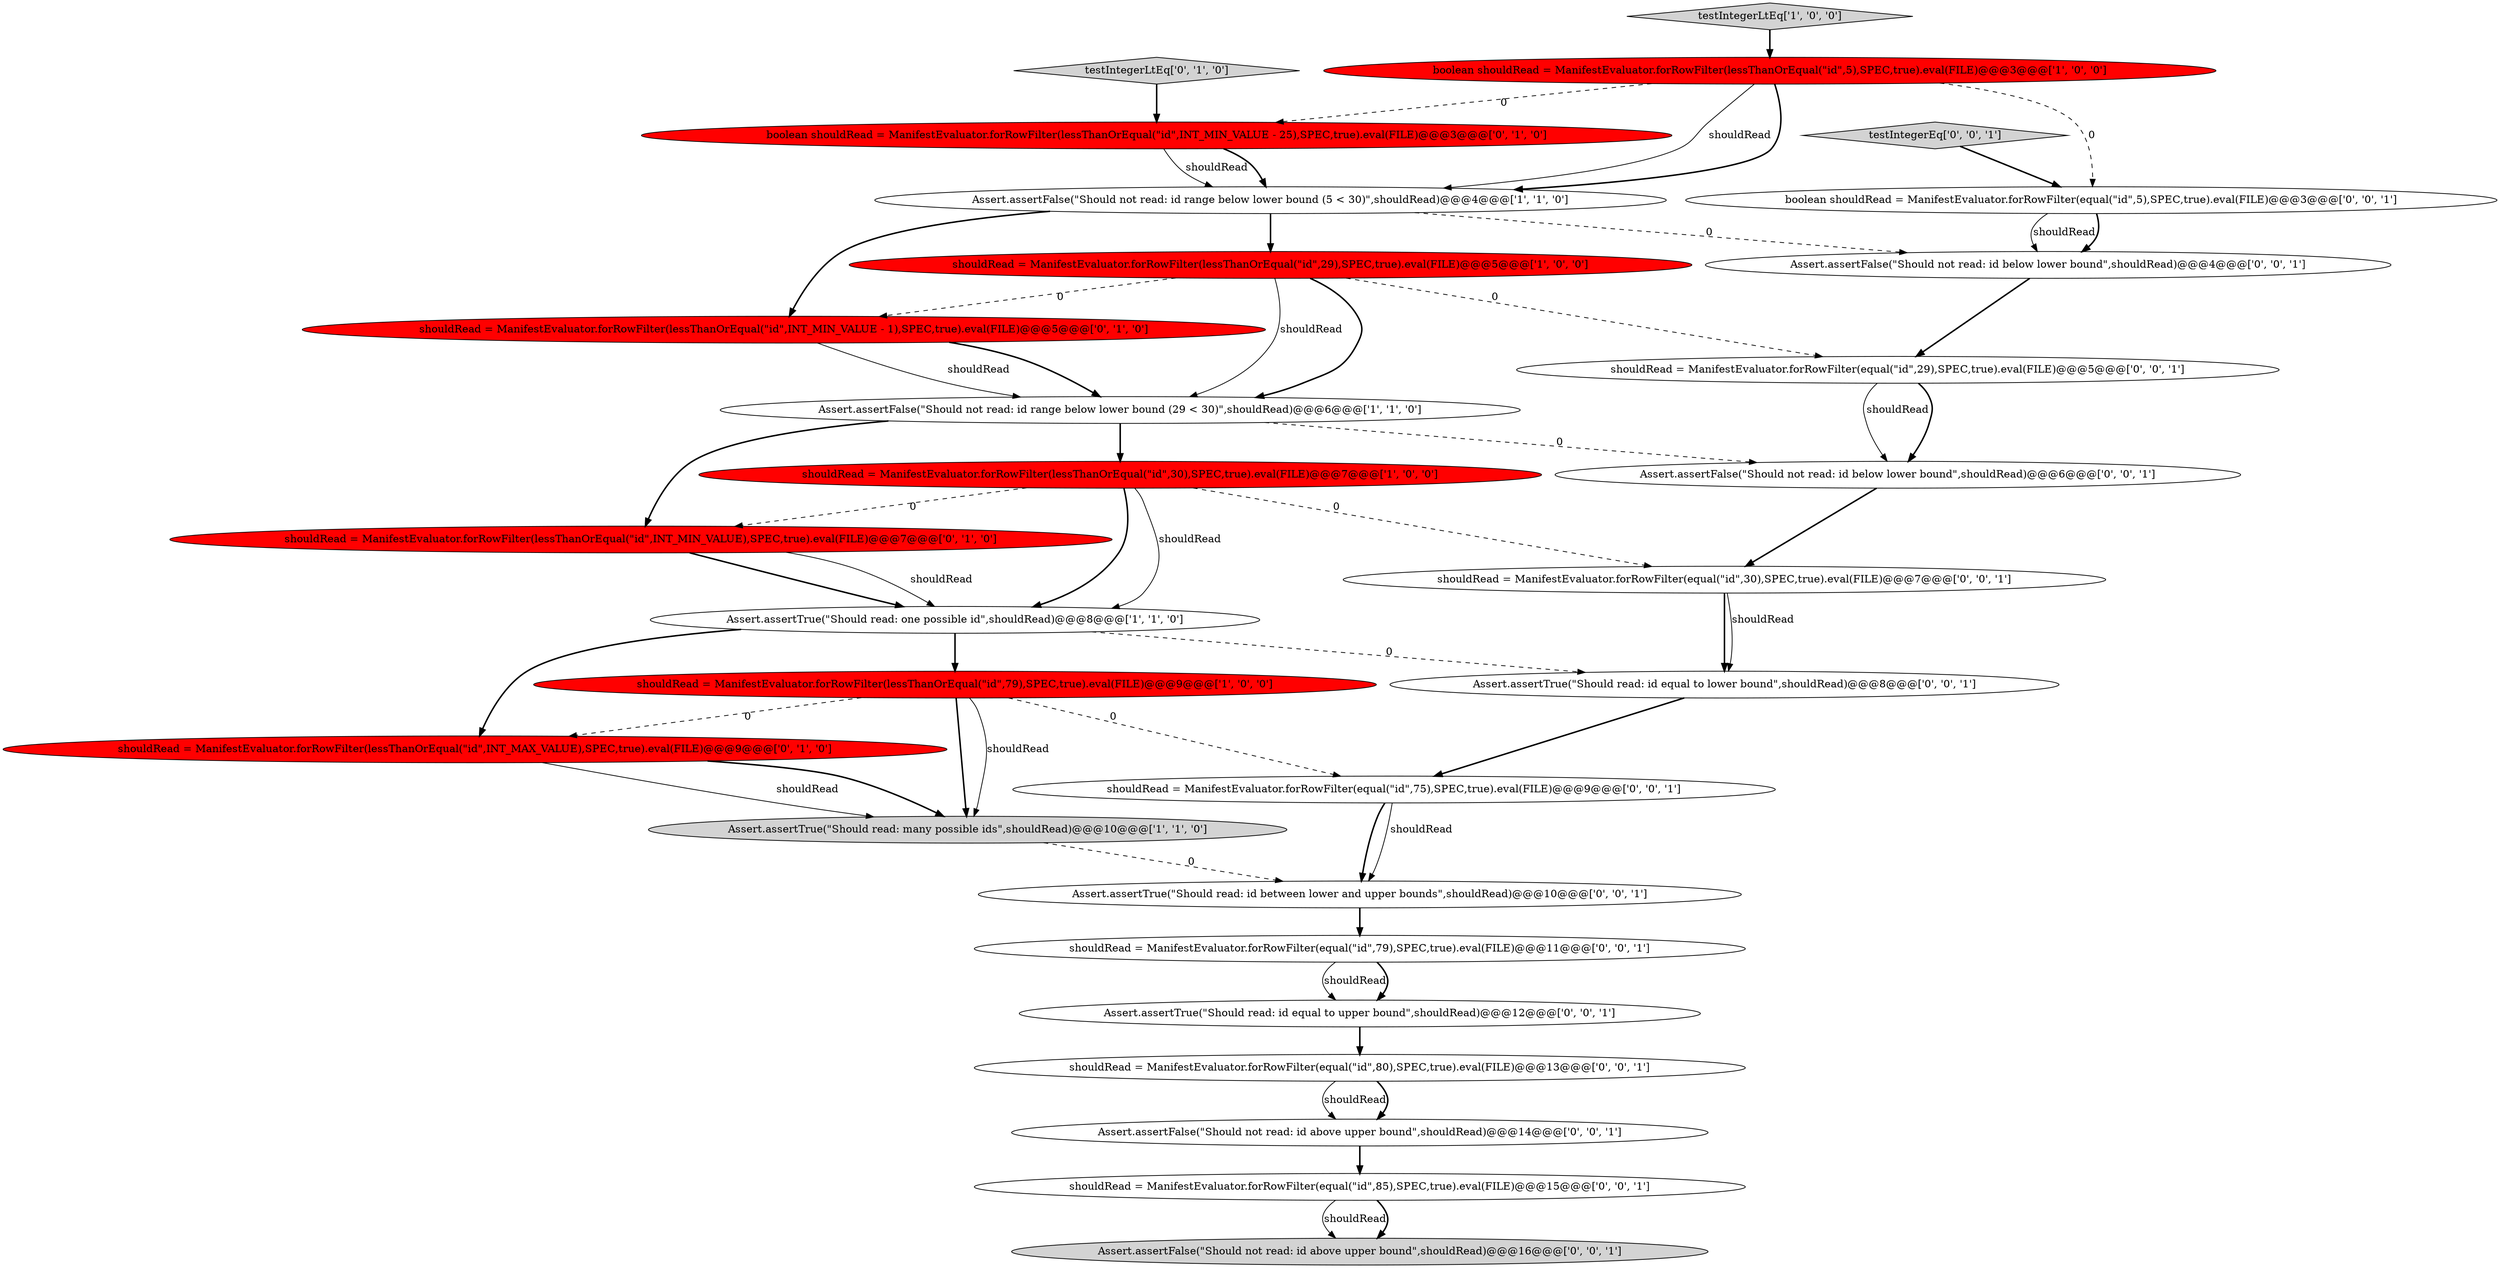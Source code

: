 digraph {
2 [style = filled, label = "Assert.assertTrue(\"Should read: many possible ids\",shouldRead)@@@10@@@['1', '1', '0']", fillcolor = lightgray, shape = ellipse image = "AAA0AAABBB1BBB"];
4 [style = filled, label = "Assert.assertTrue(\"Should read: one possible id\",shouldRead)@@@8@@@['1', '1', '0']", fillcolor = white, shape = ellipse image = "AAA0AAABBB1BBB"];
20 [style = filled, label = "Assert.assertFalse(\"Should not read: id below lower bound\",shouldRead)@@@4@@@['0', '0', '1']", fillcolor = white, shape = ellipse image = "AAA0AAABBB3BBB"];
15 [style = filled, label = "Assert.assertTrue(\"Should read: id equal to lower bound\",shouldRead)@@@8@@@['0', '0', '1']", fillcolor = white, shape = ellipse image = "AAA0AAABBB3BBB"];
22 [style = filled, label = "shouldRead = ManifestEvaluator.forRowFilter(equal(\"id\",75),SPEC,true).eval(FILE)@@@9@@@['0', '0', '1']", fillcolor = white, shape = ellipse image = "AAA0AAABBB3BBB"];
23 [style = filled, label = "shouldRead = ManifestEvaluator.forRowFilter(equal(\"id\",85),SPEC,true).eval(FILE)@@@15@@@['0', '0', '1']", fillcolor = white, shape = ellipse image = "AAA0AAABBB3BBB"];
10 [style = filled, label = "shouldRead = ManifestEvaluator.forRowFilter(lessThanOrEqual(\"id\",INT_MAX_VALUE),SPEC,true).eval(FILE)@@@9@@@['0', '1', '0']", fillcolor = red, shape = ellipse image = "AAA1AAABBB2BBB"];
27 [style = filled, label = "shouldRead = ManifestEvaluator.forRowFilter(equal(\"id\",29),SPEC,true).eval(FILE)@@@5@@@['0', '0', '1']", fillcolor = white, shape = ellipse image = "AAA0AAABBB3BBB"];
1 [style = filled, label = "shouldRead = ManifestEvaluator.forRowFilter(lessThanOrEqual(\"id\",29),SPEC,true).eval(FILE)@@@5@@@['1', '0', '0']", fillcolor = red, shape = ellipse image = "AAA1AAABBB1BBB"];
3 [style = filled, label = "shouldRead = ManifestEvaluator.forRowFilter(lessThanOrEqual(\"id\",79),SPEC,true).eval(FILE)@@@9@@@['1', '0', '0']", fillcolor = red, shape = ellipse image = "AAA1AAABBB1BBB"];
17 [style = filled, label = "Assert.assertFalse(\"Should not read: id above upper bound\",shouldRead)@@@16@@@['0', '0', '1']", fillcolor = lightgray, shape = ellipse image = "AAA0AAABBB3BBB"];
7 [style = filled, label = "Assert.assertFalse(\"Should not read: id range below lower bound (29 < 30)\",shouldRead)@@@6@@@['1', '1', '0']", fillcolor = white, shape = ellipse image = "AAA0AAABBB1BBB"];
25 [style = filled, label = "Assert.assertTrue(\"Should read: id equal to upper bound\",shouldRead)@@@12@@@['0', '0', '1']", fillcolor = white, shape = ellipse image = "AAA0AAABBB3BBB"];
8 [style = filled, label = "Assert.assertFalse(\"Should not read: id range below lower bound (5 < 30)\",shouldRead)@@@4@@@['1', '1', '0']", fillcolor = white, shape = ellipse image = "AAA0AAABBB1BBB"];
11 [style = filled, label = "testIntegerLtEq['0', '1', '0']", fillcolor = lightgray, shape = diamond image = "AAA0AAABBB2BBB"];
16 [style = filled, label = "Assert.assertFalse(\"Should not read: id below lower bound\",shouldRead)@@@6@@@['0', '0', '1']", fillcolor = white, shape = ellipse image = "AAA0AAABBB3BBB"];
21 [style = filled, label = "Assert.assertTrue(\"Should read: id between lower and upper bounds\",shouldRead)@@@10@@@['0', '0', '1']", fillcolor = white, shape = ellipse image = "AAA0AAABBB3BBB"];
19 [style = filled, label = "testIntegerEq['0', '0', '1']", fillcolor = lightgray, shape = diamond image = "AAA0AAABBB3BBB"];
26 [style = filled, label = "boolean shouldRead = ManifestEvaluator.forRowFilter(equal(\"id\",5),SPEC,true).eval(FILE)@@@3@@@['0', '0', '1']", fillcolor = white, shape = ellipse image = "AAA0AAABBB3BBB"];
12 [style = filled, label = "boolean shouldRead = ManifestEvaluator.forRowFilter(lessThanOrEqual(\"id\",INT_MIN_VALUE - 25),SPEC,true).eval(FILE)@@@3@@@['0', '1', '0']", fillcolor = red, shape = ellipse image = "AAA1AAABBB2BBB"];
24 [style = filled, label = "shouldRead = ManifestEvaluator.forRowFilter(equal(\"id\",79),SPEC,true).eval(FILE)@@@11@@@['0', '0', '1']", fillcolor = white, shape = ellipse image = "AAA0AAABBB3BBB"];
5 [style = filled, label = "testIntegerLtEq['1', '0', '0']", fillcolor = lightgray, shape = diamond image = "AAA0AAABBB1BBB"];
14 [style = filled, label = "Assert.assertFalse(\"Should not read: id above upper bound\",shouldRead)@@@14@@@['0', '0', '1']", fillcolor = white, shape = ellipse image = "AAA0AAABBB3BBB"];
0 [style = filled, label = "shouldRead = ManifestEvaluator.forRowFilter(lessThanOrEqual(\"id\",30),SPEC,true).eval(FILE)@@@7@@@['1', '0', '0']", fillcolor = red, shape = ellipse image = "AAA1AAABBB1BBB"];
28 [style = filled, label = "shouldRead = ManifestEvaluator.forRowFilter(equal(\"id\",80),SPEC,true).eval(FILE)@@@13@@@['0', '0', '1']", fillcolor = white, shape = ellipse image = "AAA0AAABBB3BBB"];
13 [style = filled, label = "shouldRead = ManifestEvaluator.forRowFilter(lessThanOrEqual(\"id\",INT_MIN_VALUE),SPEC,true).eval(FILE)@@@7@@@['0', '1', '0']", fillcolor = red, shape = ellipse image = "AAA1AAABBB2BBB"];
9 [style = filled, label = "shouldRead = ManifestEvaluator.forRowFilter(lessThanOrEqual(\"id\",INT_MIN_VALUE - 1),SPEC,true).eval(FILE)@@@5@@@['0', '1', '0']", fillcolor = red, shape = ellipse image = "AAA1AAABBB2BBB"];
18 [style = filled, label = "shouldRead = ManifestEvaluator.forRowFilter(equal(\"id\",30),SPEC,true).eval(FILE)@@@7@@@['0', '0', '1']", fillcolor = white, shape = ellipse image = "AAA0AAABBB3BBB"];
6 [style = filled, label = "boolean shouldRead = ManifestEvaluator.forRowFilter(lessThanOrEqual(\"id\",5),SPEC,true).eval(FILE)@@@3@@@['1', '0', '0']", fillcolor = red, shape = ellipse image = "AAA1AAABBB1BBB"];
7->13 [style = bold, label=""];
4->10 [style = bold, label=""];
4->3 [style = bold, label=""];
25->28 [style = bold, label=""];
24->25 [style = solid, label="shouldRead"];
16->18 [style = bold, label=""];
0->4 [style = solid, label="shouldRead"];
12->8 [style = solid, label="shouldRead"];
27->16 [style = solid, label="shouldRead"];
7->16 [style = dashed, label="0"];
1->27 [style = dashed, label="0"];
18->15 [style = bold, label=""];
8->20 [style = dashed, label="0"];
22->21 [style = bold, label=""];
1->9 [style = dashed, label="0"];
7->0 [style = bold, label=""];
18->15 [style = solid, label="shouldRead"];
11->12 [style = bold, label=""];
21->24 [style = bold, label=""];
13->4 [style = solid, label="shouldRead"];
3->22 [style = dashed, label="0"];
27->16 [style = bold, label=""];
9->7 [style = bold, label=""];
26->20 [style = solid, label="shouldRead"];
1->7 [style = bold, label=""];
3->2 [style = solid, label="shouldRead"];
28->14 [style = solid, label="shouldRead"];
6->8 [style = solid, label="shouldRead"];
15->22 [style = bold, label=""];
28->14 [style = bold, label=""];
20->27 [style = bold, label=""];
10->2 [style = solid, label="shouldRead"];
6->12 [style = dashed, label="0"];
8->1 [style = bold, label=""];
5->6 [style = bold, label=""];
3->2 [style = bold, label=""];
14->23 [style = bold, label=""];
2->21 [style = dashed, label="0"];
0->4 [style = bold, label=""];
12->8 [style = bold, label=""];
24->25 [style = bold, label=""];
19->26 [style = bold, label=""];
6->26 [style = dashed, label="0"];
4->15 [style = dashed, label="0"];
0->13 [style = dashed, label="0"];
6->8 [style = bold, label=""];
9->7 [style = solid, label="shouldRead"];
8->9 [style = bold, label=""];
23->17 [style = solid, label="shouldRead"];
0->18 [style = dashed, label="0"];
23->17 [style = bold, label=""];
10->2 [style = bold, label=""];
3->10 [style = dashed, label="0"];
1->7 [style = solid, label="shouldRead"];
26->20 [style = bold, label=""];
13->4 [style = bold, label=""];
22->21 [style = solid, label="shouldRead"];
}
